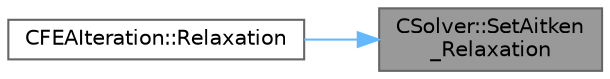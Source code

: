 digraph "CSolver::SetAitken_Relaxation"
{
 // LATEX_PDF_SIZE
  bgcolor="transparent";
  edge [fontname=Helvetica,fontsize=10,labelfontname=Helvetica,labelfontsize=10];
  node [fontname=Helvetica,fontsize=10,shape=box,height=0.2,width=0.4];
  rankdir="RL";
  Node1 [id="Node000001",label="CSolver::SetAitken\l_Relaxation",height=0.2,width=0.4,color="gray40", fillcolor="grey60", style="filled", fontcolor="black",tooltip="A virtual member."];
  Node1 -> Node2 [id="edge1_Node000001_Node000002",dir="back",color="steelblue1",style="solid",tooltip=" "];
  Node2 [id="Node000002",label="CFEAIteration::Relaxation",height=0.2,width=0.4,color="grey40", fillcolor="white", style="filled",URL="$classCFEAIteration.html#af3d35fcb8427efd0b8559d2cb2457d2f",tooltip="Relaxation."];
}
